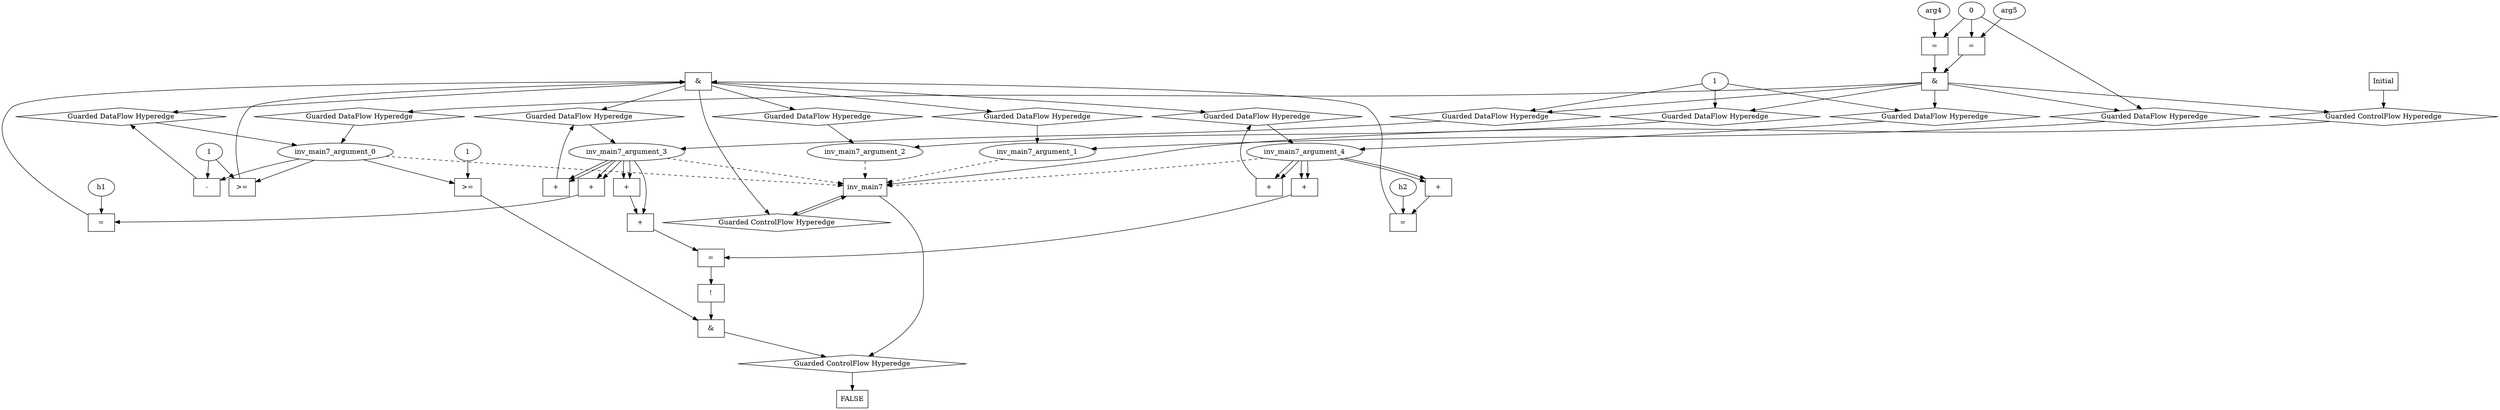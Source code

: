 digraph dag {
inv_main7 [label="inv_main7" shape="rect"];
FALSE [label="FALSE" shape="rect"];
Initial [label="Initial" shape="rect"];
ControlFowHyperEdge_0 [label="Guarded ControlFlow Hyperedge" shape="diamond"];
Initial -> ControlFowHyperEdge_0[label=""]
ControlFowHyperEdge_0 -> inv_main7[label=""]
ControlFowHyperEdge_1 [label="Guarded ControlFlow Hyperedge" shape="diamond"];
inv_main7 -> ControlFowHyperEdge_1[label=""]
ControlFowHyperEdge_1 -> inv_main7[label=""]
ControlFowHyperEdge_2 [label="Guarded ControlFlow Hyperedge" shape="diamond"];
inv_main7 -> ControlFowHyperEdge_2[label=""]
ControlFowHyperEdge_2 -> FALSE[label=""]
inv_main7_argument_0 [label="inv_main7_argument_0" shape="oval"];
inv_main7_argument_0 -> inv_main7[label="" style="dashed"]
inv_main7_argument_1 [label="inv_main7_argument_1" shape="oval"];
inv_main7_argument_1 -> inv_main7[label="" style="dashed"]
inv_main7_argument_2 [label="inv_main7_argument_2" shape="oval"];
inv_main7_argument_2 -> inv_main7[label="" style="dashed"]
inv_main7_argument_3 [label="inv_main7_argument_3" shape="oval"];
inv_main7_argument_3 -> inv_main7[label="" style="dashed"]
inv_main7_argument_4 [label="inv_main7_argument_4" shape="oval"];
inv_main7_argument_4 -> inv_main7[label="" style="dashed"]

xxxinv_main7___Initial_0xxx_and [label="&" shape="rect"];
xxxinv_main7___Initial_0xxxguard_0_node_0 [label="=" shape="rect"];
xxxinv_main7___Initial_0xxxguard_0_node_2 [label="arg4"];
xxxinv_main7___Initial_0xxxdataFlow_0_node_0->xxxinv_main7___Initial_0xxxguard_0_node_0
xxxinv_main7___Initial_0xxxguard_0_node_2->xxxinv_main7___Initial_0xxxguard_0_node_0

xxxinv_main7___Initial_0xxxguard_0_node_0->xxxinv_main7___Initial_0xxx_and [label=""];
xxxinv_main7___Initial_0xxxguard1_node_0 [label="=" shape="rect"];
xxxinv_main7___Initial_0xxxguard1_node_2 [label="arg5"];
xxxinv_main7___Initial_0xxxdataFlow_0_node_0->xxxinv_main7___Initial_0xxxguard1_node_0
xxxinv_main7___Initial_0xxxguard1_node_2->xxxinv_main7___Initial_0xxxguard1_node_0

xxxinv_main7___Initial_0xxxguard1_node_0->xxxinv_main7___Initial_0xxx_and [label=""];
xxxinv_main7___Initial_0xxx_and->ControlFowHyperEdge_0 [label=""];
xxxinv_main7___Initial_0xxxdataFlow_0_node_0 [label="0"];

xxxinv_main7___Initial_0xxxdataFlow_0_node_0->DataFowHyperEdge_0_inv_main7_argument_1 [label=""];
xxxinv_main7___Initial_0xxxdataFlow1_node_0 [label="1"];

xxxinv_main7___Initial_0xxxdataFlow1_node_0->DataFowHyperEdge_0_inv_main7_argument_2 [label=""];

xxxinv_main7___Initial_0xxxdataFlow1_node_0->DataFowHyperEdge_0_inv_main7_argument_3 [label=""];

xxxinv_main7___Initial_0xxxdataFlow1_node_0->DataFowHyperEdge_0_inv_main7_argument_4 [label=""];
xxxinv_main7___inv_main7_1xxx_and [label="&" shape="rect"];
xxxinv_main7___inv_main7_1xxxguard_0_node_0 [label=">=" shape="rect"];
inv_main7_argument_0->xxxinv_main7___inv_main7_1xxxguard_0_node_0
xxxinv_main7___inv_main7_1xxxdataFlow_0_node_2->xxxinv_main7___inv_main7_1xxxguard_0_node_0

xxxinv_main7___inv_main7_1xxxguard_0_node_0->xxxinv_main7___inv_main7_1xxx_and [label=""];
xxxinv_main7___inv_main7_1xxxguard1_node_0 [label="=" shape="rect"];
xxxinv_main7___inv_main7_1xxxguard1_node_1 [label="+" shape="rect"];
xxxinv_main7___inv_main7_1xxxguard1_node_4 [label="h1"];
xxxinv_main7___inv_main7_1xxxguard1_node_1->xxxinv_main7___inv_main7_1xxxguard1_node_0
xxxinv_main7___inv_main7_1xxxguard1_node_4->xxxinv_main7___inv_main7_1xxxguard1_node_0
inv_main7_argument_3->xxxinv_main7___inv_main7_1xxxguard1_node_1
inv_main7_argument_3->xxxinv_main7___inv_main7_1xxxguard1_node_1

xxxinv_main7___inv_main7_1xxxguard1_node_0->xxxinv_main7___inv_main7_1xxx_and [label=""];
xxxinv_main7___inv_main7_1xxxguard2_node_0 [label="=" shape="rect"];
xxxinv_main7___inv_main7_1xxxguard2_node_1 [label="+" shape="rect"];
xxxinv_main7___inv_main7_1xxxguard2_node_4 [label="h2"];
xxxinv_main7___inv_main7_1xxxguard2_node_1->xxxinv_main7___inv_main7_1xxxguard2_node_0
xxxinv_main7___inv_main7_1xxxguard2_node_4->xxxinv_main7___inv_main7_1xxxguard2_node_0
inv_main7_argument_4->xxxinv_main7___inv_main7_1xxxguard2_node_1
inv_main7_argument_4->xxxinv_main7___inv_main7_1xxxguard2_node_1

xxxinv_main7___inv_main7_1xxxguard2_node_0->xxxinv_main7___inv_main7_1xxx_and [label=""];
xxxinv_main7___inv_main7_1xxx_and->ControlFowHyperEdge_1 [label=""];
xxxinv_main7___inv_main7_1xxxdataFlow_0_node_0 [label="-" shape="rect"];
xxxinv_main7___inv_main7_1xxxdataFlow_0_node_2 [label="1"];
inv_main7_argument_0->xxxinv_main7___inv_main7_1xxxdataFlow_0_node_0
xxxinv_main7___inv_main7_1xxxdataFlow_0_node_2->xxxinv_main7___inv_main7_1xxxdataFlow_0_node_0

xxxinv_main7___inv_main7_1xxxdataFlow_0_node_0->DataFowHyperEdge_1_inv_main7_argument_0 [label=""];
xxxinv_main7___inv_main7_1xxxdataFlow1_node_0 [label="+" shape="rect"];
inv_main7_argument_3->xxxinv_main7___inv_main7_1xxxdataFlow1_node_0
inv_main7_argument_3->xxxinv_main7___inv_main7_1xxxdataFlow1_node_0

xxxinv_main7___inv_main7_1xxxdataFlow1_node_0->DataFowHyperEdge_1_inv_main7_argument_3 [label=""];
xxxinv_main7___inv_main7_1xxxdataFlow2_node_0 [label="+" shape="rect"];
inv_main7_argument_4->xxxinv_main7___inv_main7_1xxxdataFlow2_node_0
inv_main7_argument_4->xxxinv_main7___inv_main7_1xxxdataFlow2_node_0

xxxinv_main7___inv_main7_1xxxdataFlow2_node_0->DataFowHyperEdge_1_inv_main7_argument_4 [label=""];
xxxFALSE___inv_main7_2xxx_and [label="&" shape="rect"];
xxxFALSE___inv_main7_2xxxguard_0_node_0 [label="!" shape="rect"];
xxxFALSE___inv_main7_2xxxguard_0_node_1 [label="=" shape="rect"];
xxxFALSE___inv_main7_2xxxguard_0_node_2 [label="+" shape="rect"];
xxxFALSE___inv_main7_2xxxguard_0_node_5 [label="+" shape="rect"];
xxxFALSE___inv_main7_2xxxguard_0_node_6 [label="+" shape="rect"];
xxxFALSE___inv_main7_2xxxguard_0_node_1->xxxFALSE___inv_main7_2xxxguard_0_node_0
xxxFALSE___inv_main7_2xxxguard_0_node_2->xxxFALSE___inv_main7_2xxxguard_0_node_1
xxxFALSE___inv_main7_2xxxguard_0_node_5->xxxFALSE___inv_main7_2xxxguard_0_node_1
inv_main7_argument_4->xxxFALSE___inv_main7_2xxxguard_0_node_2
inv_main7_argument_4->xxxFALSE___inv_main7_2xxxguard_0_node_2
xxxFALSE___inv_main7_2xxxguard_0_node_6->xxxFALSE___inv_main7_2xxxguard_0_node_5
inv_main7_argument_3->xxxFALSE___inv_main7_2xxxguard_0_node_5
inv_main7_argument_3->xxxFALSE___inv_main7_2xxxguard_0_node_6
inv_main7_argument_3->xxxFALSE___inv_main7_2xxxguard_0_node_6

xxxFALSE___inv_main7_2xxxguard_0_node_0->xxxFALSE___inv_main7_2xxx_and [label=""];
xxxFALSE___inv_main7_2xxxguard1_node_0 [label=">=" shape="rect"];
xxxFALSE___inv_main7_2xxxguard1_node_2 [label="1"];
inv_main7_argument_0->xxxFALSE___inv_main7_2xxxguard1_node_0
xxxFALSE___inv_main7_2xxxguard1_node_2->xxxFALSE___inv_main7_2xxxguard1_node_0

xxxFALSE___inv_main7_2xxxguard1_node_0->xxxFALSE___inv_main7_2xxx_and [label=""];
xxxFALSE___inv_main7_2xxx_and->ControlFowHyperEdge_2 [label=""];
DataFowHyperEdge_0_inv_main7_argument_0 [label="Guarded DataFlow Hyperedge" shape="diamond"];
DataFowHyperEdge_0_inv_main7_argument_0 -> inv_main7_argument_0[label=""]
xxxinv_main7___Initial_0xxx_and -> DataFowHyperEdge_0_inv_main7_argument_0[label=""]
DataFowHyperEdge_0_inv_main7_argument_1 [label="Guarded DataFlow Hyperedge" shape="diamond"];
DataFowHyperEdge_0_inv_main7_argument_1 -> inv_main7_argument_1[label=""]
xxxinv_main7___Initial_0xxx_and -> DataFowHyperEdge_0_inv_main7_argument_1[label=""]
DataFowHyperEdge_0_inv_main7_argument_2 [label="Guarded DataFlow Hyperedge" shape="diamond"];
DataFowHyperEdge_0_inv_main7_argument_2 -> inv_main7_argument_2[label=""]
xxxinv_main7___Initial_0xxx_and -> DataFowHyperEdge_0_inv_main7_argument_2[label=""]
DataFowHyperEdge_0_inv_main7_argument_3 [label="Guarded DataFlow Hyperedge" shape="diamond"];
DataFowHyperEdge_0_inv_main7_argument_3 -> inv_main7_argument_3[label=""]
xxxinv_main7___Initial_0xxx_and -> DataFowHyperEdge_0_inv_main7_argument_3[label=""]
DataFowHyperEdge_0_inv_main7_argument_4 [label="Guarded DataFlow Hyperedge" shape="diamond"];
DataFowHyperEdge_0_inv_main7_argument_4 -> inv_main7_argument_4[label=""]
xxxinv_main7___Initial_0xxx_and -> DataFowHyperEdge_0_inv_main7_argument_4[label=""]
DataFowHyperEdge_1_inv_main7_argument_0 [label="Guarded DataFlow Hyperedge" shape="diamond"];
DataFowHyperEdge_1_inv_main7_argument_0 -> inv_main7_argument_0[label=""]
xxxinv_main7___inv_main7_1xxx_and -> DataFowHyperEdge_1_inv_main7_argument_0[label=""]
DataFowHyperEdge_1_inv_main7_argument_1 [label="Guarded DataFlow Hyperedge" shape="diamond"];
DataFowHyperEdge_1_inv_main7_argument_1 -> inv_main7_argument_1[label=""]
xxxinv_main7___inv_main7_1xxx_and -> DataFowHyperEdge_1_inv_main7_argument_1[label=""]
DataFowHyperEdge_1_inv_main7_argument_2 [label="Guarded DataFlow Hyperedge" shape="diamond"];
DataFowHyperEdge_1_inv_main7_argument_2 -> inv_main7_argument_2[label=""]
xxxinv_main7___inv_main7_1xxx_and -> DataFowHyperEdge_1_inv_main7_argument_2[label=""]
DataFowHyperEdge_1_inv_main7_argument_3 [label="Guarded DataFlow Hyperedge" shape="diamond"];
DataFowHyperEdge_1_inv_main7_argument_3 -> inv_main7_argument_3[label=""]
xxxinv_main7___inv_main7_1xxx_and -> DataFowHyperEdge_1_inv_main7_argument_3[label=""]
DataFowHyperEdge_1_inv_main7_argument_4 [label="Guarded DataFlow Hyperedge" shape="diamond"];
DataFowHyperEdge_1_inv_main7_argument_4 -> inv_main7_argument_4[label=""]
xxxinv_main7___inv_main7_1xxx_and -> DataFowHyperEdge_1_inv_main7_argument_4[label=""]
}
